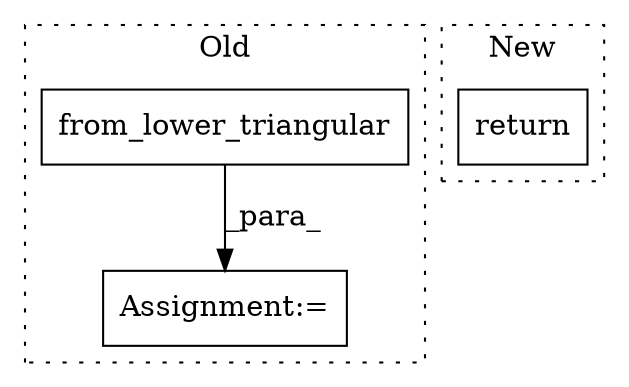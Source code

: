 digraph G {
subgraph cluster0 {
1 [label="from_lower_triangular" a="32" s="19231,19254" l="22,1" shape="box"];
3 [label="Assignment:=" a="7" s="19230" l="1" shape="box"];
label = "Old";
style="dotted";
}
subgraph cluster1 {
2 [label="return" a="41" s="19631" l="7" shape="box"];
label = "New";
style="dotted";
}
1 -> 3 [label="_para_"];
}